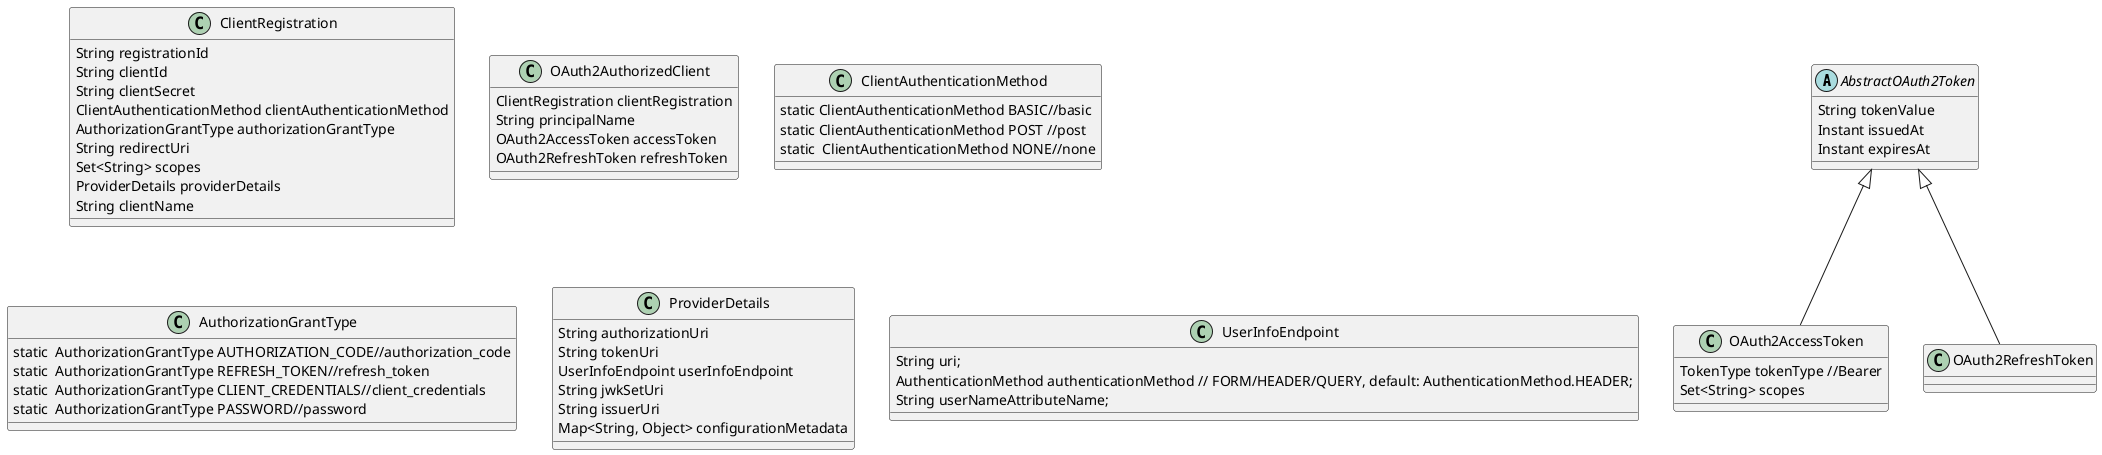 @startuml
'https://plantuml.com/class-diagram

abstract class AbstractOAuth2Token {
    String tokenValue
    Instant issuedAt
    Instant expiresAt
}
class OAuth2AccessToken {
    TokenType tokenType //Bearer
    Set<String> scopes
}
class OAuth2RefreshToken
AbstractOAuth2Token <|-- OAuth2AccessToken
AbstractOAuth2Token <|-- OAuth2RefreshToken

class ClientRegistration {
    String registrationId
    String clientId
    String clientSecret
    ClientAuthenticationMethod clientAuthenticationMethod
    AuthorizationGrantType authorizationGrantType
    String redirectUri
    Set<String> scopes
    ProviderDetails providerDetails
    String clientName
}

class OAuth2AuthorizedClient{
    ClientRegistration clientRegistration
    String principalName
    OAuth2AccessToken accessToken
    OAuth2RefreshToken refreshToken
}

class ClientAuthenticationMethod {
	static ClientAuthenticationMethod BASIC//basic
	static ClientAuthenticationMethod POST //post
	static  ClientAuthenticationMethod NONE//none
}

class AuthorizationGrantType {
	 static  AuthorizationGrantType AUTHORIZATION_CODE//authorization_code
	 static  AuthorizationGrantType REFRESH_TOKEN//refresh_token
	 static  AuthorizationGrantType CLIENT_CREDENTIALS//client_credentials
	 static  AuthorizationGrantType PASSWORD//password
}

class ProviderDetails {
 String authorizationUri
 String tokenUri
 UserInfoEndpoint userInfoEndpoint
 String jwkSetUri
 String issuerUri
 Map<String, Object> configurationMetadata 
}	

class UserInfoEndpoint {
String uri;
AuthenticationMethod authenticationMethod // FORM/HEADER/QUERY, default: AuthenticationMethod.HEADER;
String userNameAttributeName;	
}

@enduml